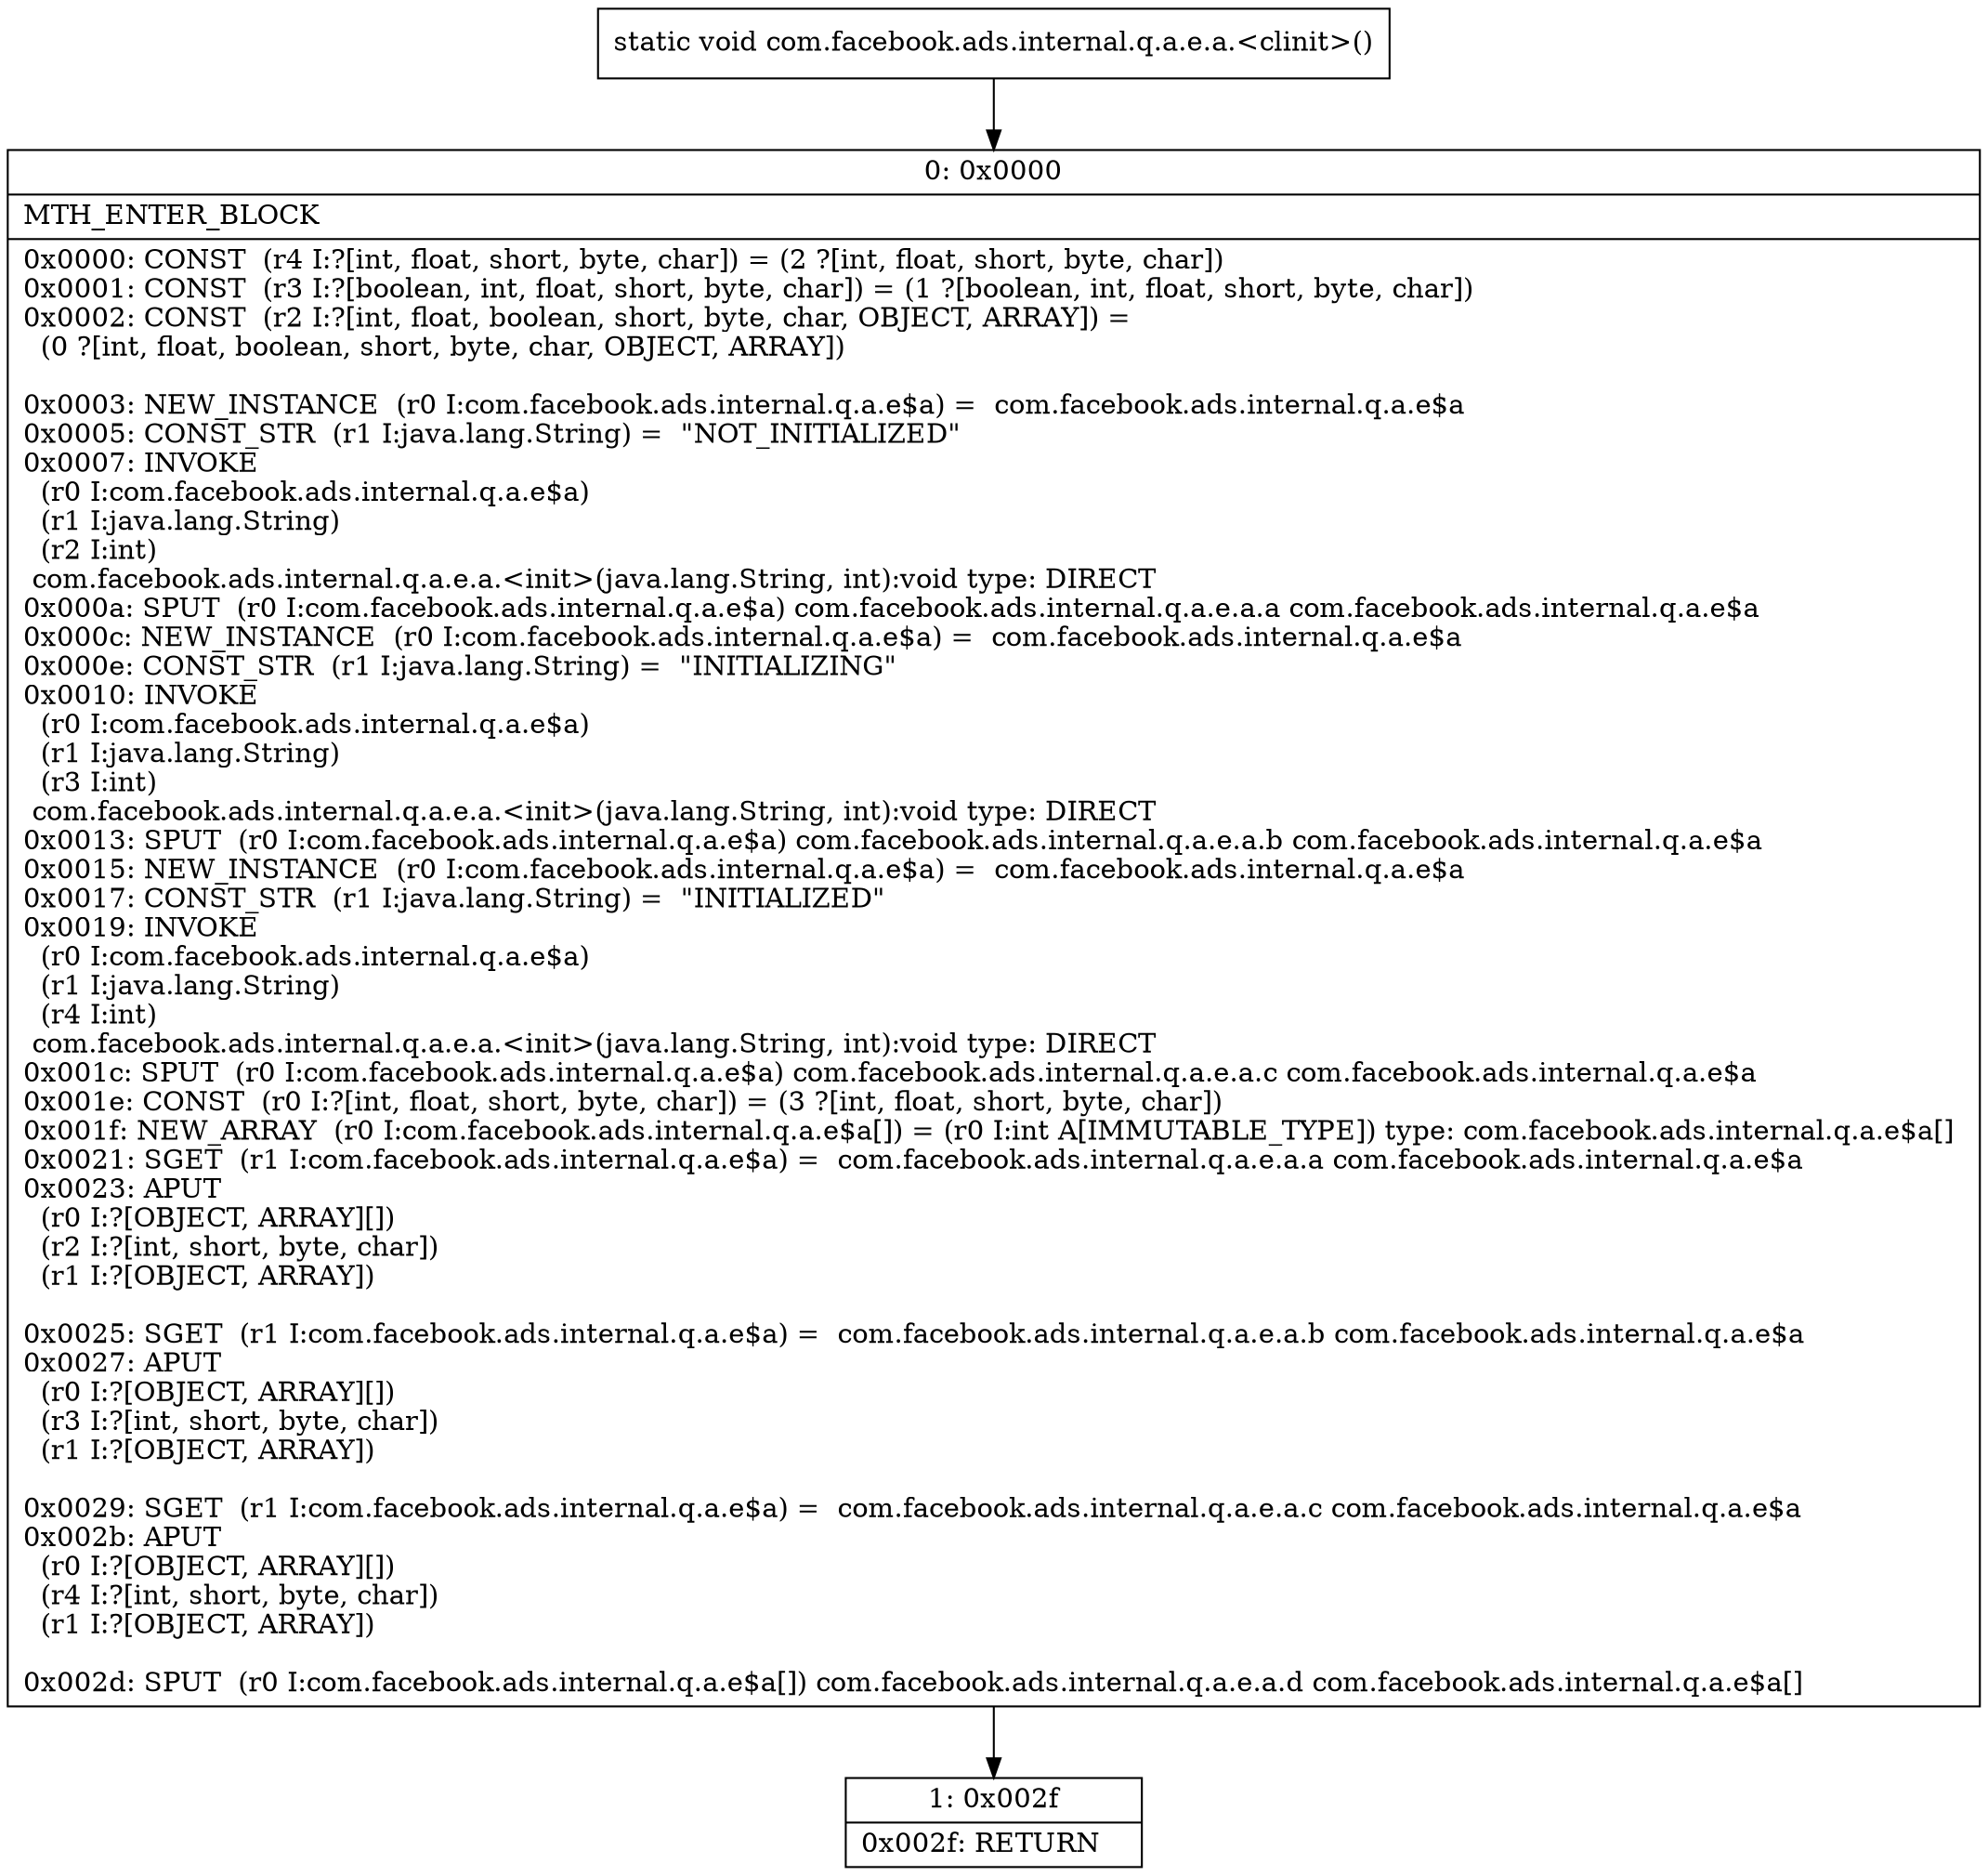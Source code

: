 digraph "CFG forcom.facebook.ads.internal.q.a.e.a.\<clinit\>()V" {
Node_0 [shape=record,label="{0\:\ 0x0000|MTH_ENTER_BLOCK\l|0x0000: CONST  (r4 I:?[int, float, short, byte, char]) = (2 ?[int, float, short, byte, char]) \l0x0001: CONST  (r3 I:?[boolean, int, float, short, byte, char]) = (1 ?[boolean, int, float, short, byte, char]) \l0x0002: CONST  (r2 I:?[int, float, boolean, short, byte, char, OBJECT, ARRAY]) = \l  (0 ?[int, float, boolean, short, byte, char, OBJECT, ARRAY])\l \l0x0003: NEW_INSTANCE  (r0 I:com.facebook.ads.internal.q.a.e$a) =  com.facebook.ads.internal.q.a.e$a \l0x0005: CONST_STR  (r1 I:java.lang.String) =  \"NOT_INITIALIZED\" \l0x0007: INVOKE  \l  (r0 I:com.facebook.ads.internal.q.a.e$a)\l  (r1 I:java.lang.String)\l  (r2 I:int)\l com.facebook.ads.internal.q.a.e.a.\<init\>(java.lang.String, int):void type: DIRECT \l0x000a: SPUT  (r0 I:com.facebook.ads.internal.q.a.e$a) com.facebook.ads.internal.q.a.e.a.a com.facebook.ads.internal.q.a.e$a \l0x000c: NEW_INSTANCE  (r0 I:com.facebook.ads.internal.q.a.e$a) =  com.facebook.ads.internal.q.a.e$a \l0x000e: CONST_STR  (r1 I:java.lang.String) =  \"INITIALIZING\" \l0x0010: INVOKE  \l  (r0 I:com.facebook.ads.internal.q.a.e$a)\l  (r1 I:java.lang.String)\l  (r3 I:int)\l com.facebook.ads.internal.q.a.e.a.\<init\>(java.lang.String, int):void type: DIRECT \l0x0013: SPUT  (r0 I:com.facebook.ads.internal.q.a.e$a) com.facebook.ads.internal.q.a.e.a.b com.facebook.ads.internal.q.a.e$a \l0x0015: NEW_INSTANCE  (r0 I:com.facebook.ads.internal.q.a.e$a) =  com.facebook.ads.internal.q.a.e$a \l0x0017: CONST_STR  (r1 I:java.lang.String) =  \"INITIALIZED\" \l0x0019: INVOKE  \l  (r0 I:com.facebook.ads.internal.q.a.e$a)\l  (r1 I:java.lang.String)\l  (r4 I:int)\l com.facebook.ads.internal.q.a.e.a.\<init\>(java.lang.String, int):void type: DIRECT \l0x001c: SPUT  (r0 I:com.facebook.ads.internal.q.a.e$a) com.facebook.ads.internal.q.a.e.a.c com.facebook.ads.internal.q.a.e$a \l0x001e: CONST  (r0 I:?[int, float, short, byte, char]) = (3 ?[int, float, short, byte, char]) \l0x001f: NEW_ARRAY  (r0 I:com.facebook.ads.internal.q.a.e$a[]) = (r0 I:int A[IMMUTABLE_TYPE]) type: com.facebook.ads.internal.q.a.e$a[] \l0x0021: SGET  (r1 I:com.facebook.ads.internal.q.a.e$a) =  com.facebook.ads.internal.q.a.e.a.a com.facebook.ads.internal.q.a.e$a \l0x0023: APUT  \l  (r0 I:?[OBJECT, ARRAY][])\l  (r2 I:?[int, short, byte, char])\l  (r1 I:?[OBJECT, ARRAY])\l \l0x0025: SGET  (r1 I:com.facebook.ads.internal.q.a.e$a) =  com.facebook.ads.internal.q.a.e.a.b com.facebook.ads.internal.q.a.e$a \l0x0027: APUT  \l  (r0 I:?[OBJECT, ARRAY][])\l  (r3 I:?[int, short, byte, char])\l  (r1 I:?[OBJECT, ARRAY])\l \l0x0029: SGET  (r1 I:com.facebook.ads.internal.q.a.e$a) =  com.facebook.ads.internal.q.a.e.a.c com.facebook.ads.internal.q.a.e$a \l0x002b: APUT  \l  (r0 I:?[OBJECT, ARRAY][])\l  (r4 I:?[int, short, byte, char])\l  (r1 I:?[OBJECT, ARRAY])\l \l0x002d: SPUT  (r0 I:com.facebook.ads.internal.q.a.e$a[]) com.facebook.ads.internal.q.a.e.a.d com.facebook.ads.internal.q.a.e$a[] \l}"];
Node_1 [shape=record,label="{1\:\ 0x002f|0x002f: RETURN   \l}"];
MethodNode[shape=record,label="{static void com.facebook.ads.internal.q.a.e.a.\<clinit\>() }"];
MethodNode -> Node_0;
Node_0 -> Node_1;
}

